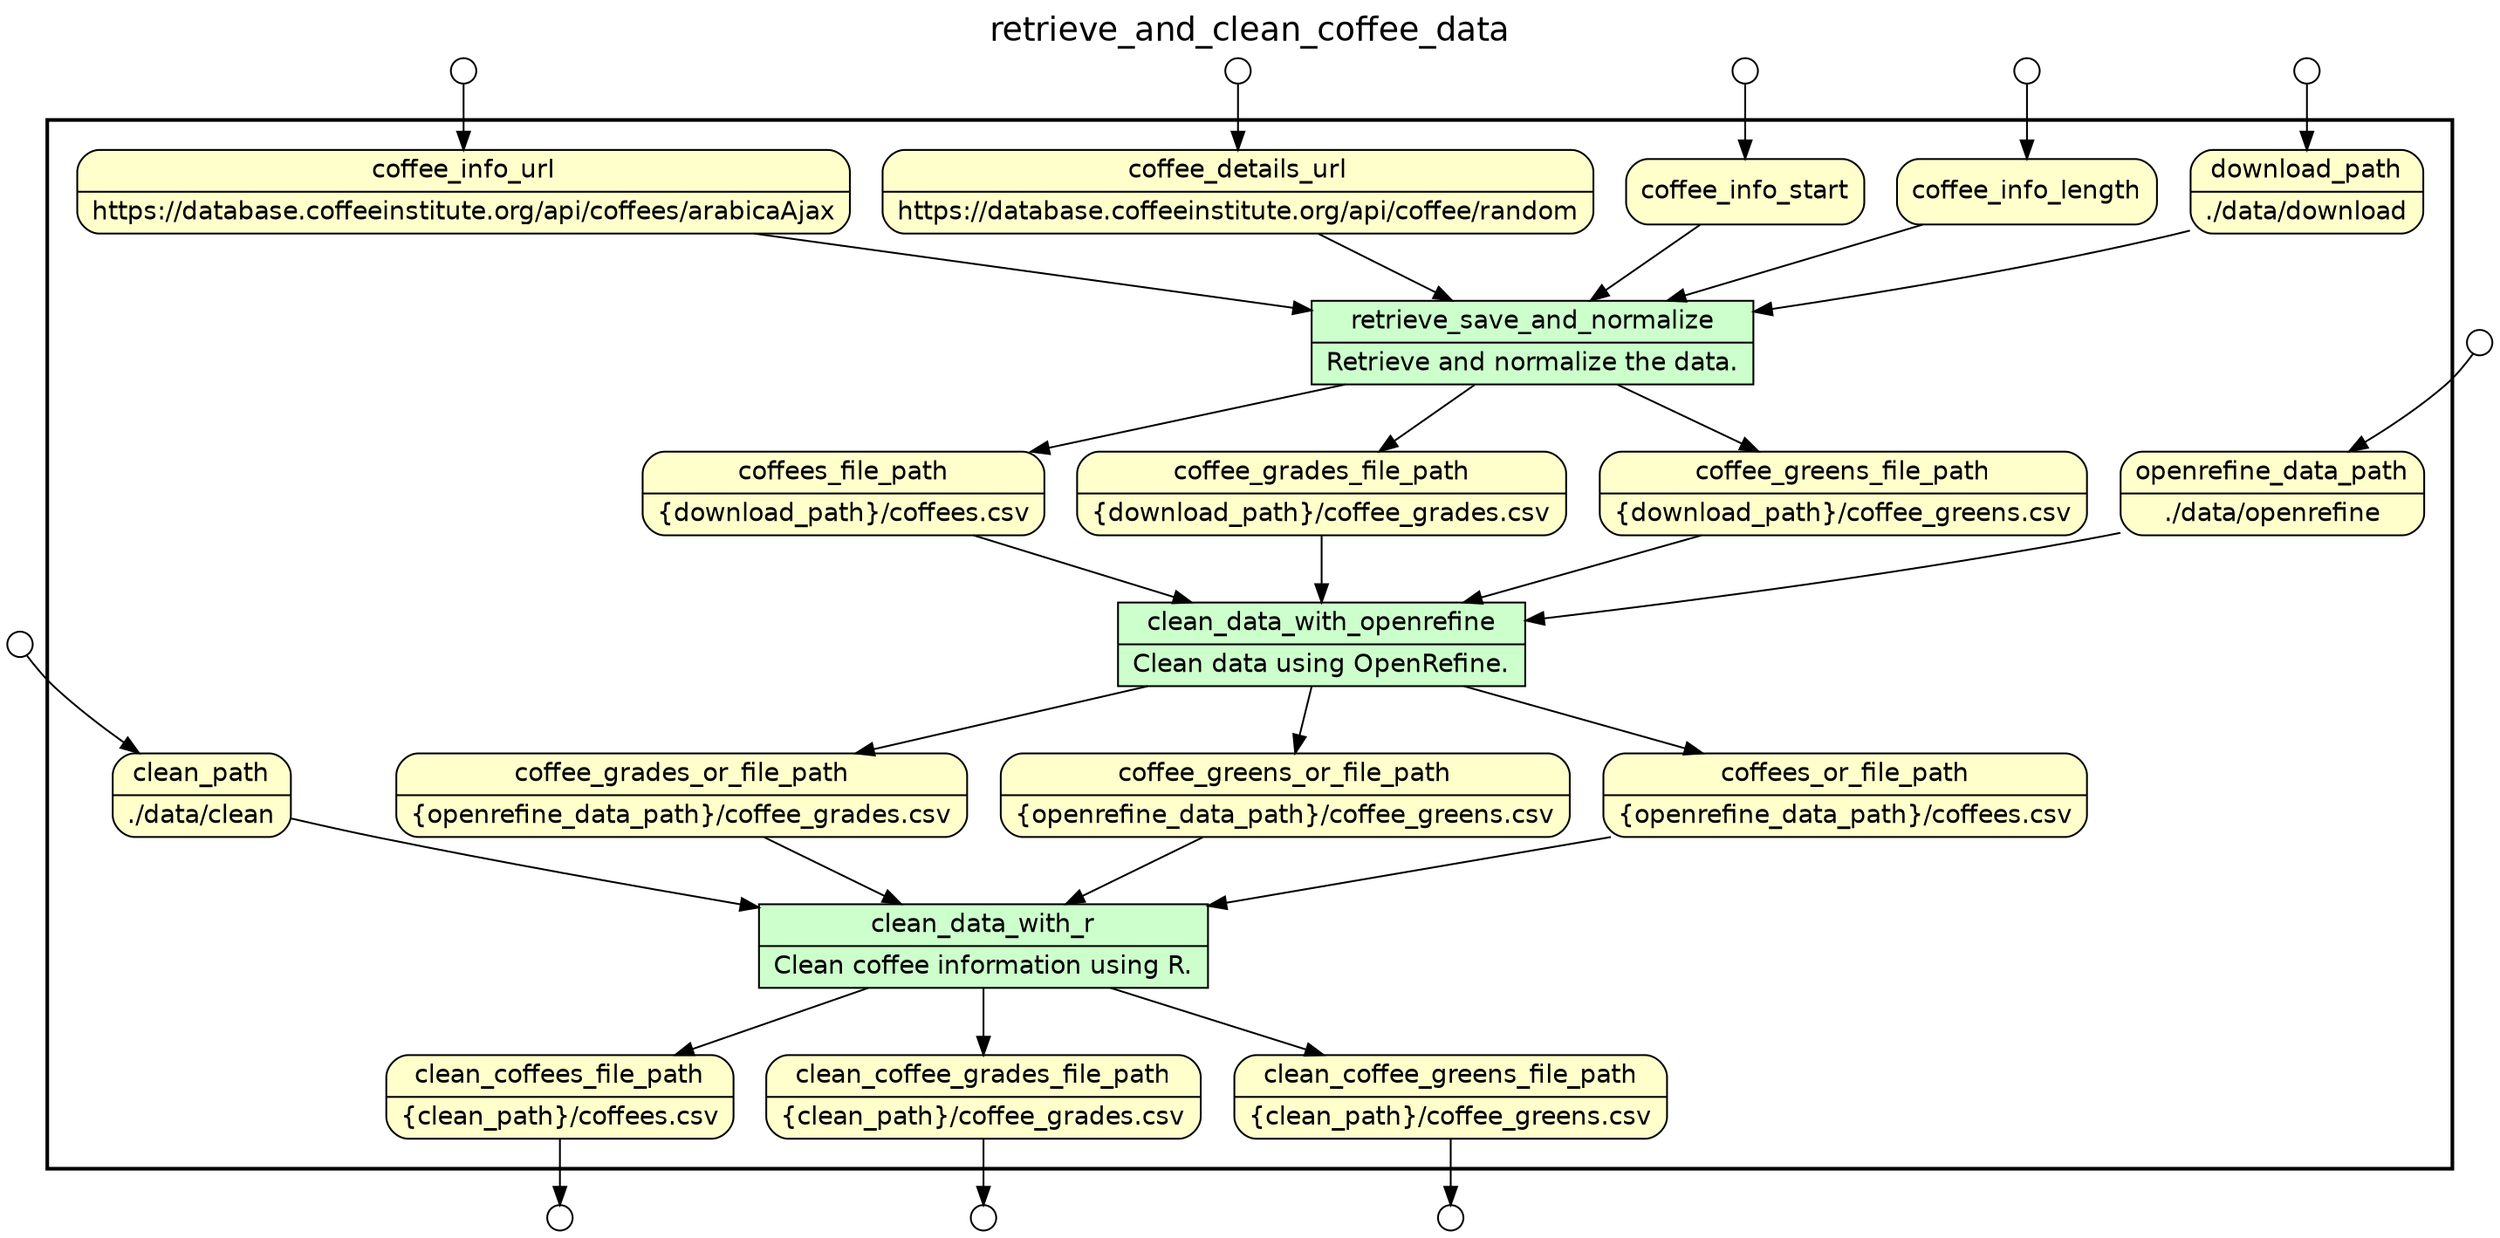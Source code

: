 
/* Start of top-level graph */
digraph Workflow {
rankdir=TB

/* Title for graph */
fontname=Helvetica; fontsize=18; labelloc=t
label=retrieve_and_clean_coffee_data

/* Start of double cluster for drawing box around nodes in workflow */
subgraph cluster_workflow_box_outer { label=""; color=black; penwidth=2
subgraph cluster_workflow_box_inner { label=""; penwidth=0

/* Style for nodes representing atomic programs in workflow */
node[shape=box style=filled fillcolor="#CCFFCC" peripheries=1 fontname=Helvetica]

/* Nodes representing atomic programs in workflow */

/* Style for nodes representing composite programs (sub-workflows) in workflow */
node[shape=box style=filled fillcolor="#CCFFCC" peripheries=2 fontname=Helvetica]

/* Nodes representing composite programs (sub-workflows) in workflow */
retrieve_save_and_normalize [shape=record rankdir=LR label="{<f0> retrieve_save_and_normalize |<f1> Retrieve and normalize the data.}"];
clean_data_with_openrefine [shape=record rankdir=LR label="{<f0> clean_data_with_openrefine |<f1> Clean data using OpenRefine.}"];
clean_data_with_r [shape=record rankdir=LR label="{<f0> clean_data_with_r |<f1> Clean coffee information using R.}"];

/* Style for nodes representing non-parameter data channels in workflow */
node[shape=box style="rounded,filled" fillcolor="#FFFFCC" peripheries=1 fontname=Helvetica]

/* Nodes for non-parameter data channels in workflow */
coffee_info_url [shape=record rankdir=LR label="{<f0> coffee_info_url |<f1> https\://database.coffeeinstitute.org/api/coffees/arabicaAjax}"];
coffee_details_url [shape=record rankdir=LR label="{<f0> coffee_details_url |<f1> https\://database.coffeeinstitute.org/api/coffee/random}"];
coffee_info_start
coffee_info_length
download_path [shape=record rankdir=LR label="{<f0> download_path |<f1> ./data/download}"];
openrefine_data_path [shape=record rankdir=LR label="{<f0> openrefine_data_path |<f1> ./data/openrefine}"];
coffees_file_path [shape=record rankdir=LR label="{<f0> coffees_file_path |<f1> \{download_path\}/coffees.csv}"];
coffee_grades_file_path [shape=record rankdir=LR label="{<f0> coffee_grades_file_path |<f1> \{download_path\}/coffee_grades.csv}"];
coffee_greens_file_path [shape=record rankdir=LR label="{<f0> coffee_greens_file_path |<f1> \{download_path\}/coffee_greens.csv}"];
clean_path [shape=record rankdir=LR label="{<f0> clean_path |<f1> ./data/clean}"];
coffees_or_file_path [shape=record rankdir=LR label="{<f0> coffees_or_file_path |<f1> \{openrefine_data_path\}/coffees.csv}"];
coffee_grades_or_file_path [shape=record rankdir=LR label="{<f0> coffee_grades_or_file_path |<f1> \{openrefine_data_path\}/coffee_grades.csv}"];
coffee_greens_or_file_path [shape=record rankdir=LR label="{<f0> coffee_greens_or_file_path |<f1> \{openrefine_data_path\}/coffee_greens.csv}"];
clean_coffees_file_path [shape=record rankdir=LR label="{<f0> clean_coffees_file_path |<f1> \{clean_path\}/coffees.csv}"];
clean_coffee_grades_file_path [shape=record rankdir=LR label="{<f0> clean_coffee_grades_file_path |<f1> \{clean_path\}/coffee_grades.csv}"];
clean_coffee_greens_file_path [shape=record rankdir=LR label="{<f0> clean_coffee_greens_file_path |<f1> \{clean_path\}/coffee_greens.csv}"];

/* Style for nodes representing parameter channels in workflow */
node[shape=box style="rounded,filled" fillcolor="#FCFCFC" peripheries=1 fontname=Helvetica]

/* Nodes representing parameter channels in workflow */

/* Edges representing connections between programs and channels */
retrieve_save_and_normalize -> coffees_file_path
retrieve_save_and_normalize -> coffee_grades_file_path
retrieve_save_and_normalize -> coffee_greens_file_path
coffee_info_url -> retrieve_save_and_normalize
coffee_details_url -> retrieve_save_and_normalize
coffee_info_start -> retrieve_save_and_normalize
coffee_info_length -> retrieve_save_and_normalize
download_path -> retrieve_save_and_normalize
clean_data_with_openrefine -> coffees_or_file_path
clean_data_with_openrefine -> coffee_grades_or_file_path
clean_data_with_openrefine -> coffee_greens_or_file_path
openrefine_data_path -> clean_data_with_openrefine
coffees_file_path -> clean_data_with_openrefine
coffee_grades_file_path -> clean_data_with_openrefine
coffee_greens_file_path -> clean_data_with_openrefine
clean_data_with_r -> clean_coffees_file_path
clean_data_with_r -> clean_coffee_grades_file_path
clean_data_with_r -> clean_coffee_greens_file_path
clean_path -> clean_data_with_r
coffees_or_file_path -> clean_data_with_r
coffee_grades_or_file_path -> clean_data_with_r
coffee_greens_or_file_path -> clean_data_with_r

/* End of double cluster for drawing box around nodes in workflow */
}}

/* Style for nodes representing workflow input ports */
node[shape=circle style="rounded,filled" fillcolor="#FFFFFF" peripheries=1 fontname=Helvetica width=0.2]

/* Nodes representing workflow input ports */
coffee_info_url_input_port [label=""]
coffee_details_url_input_port [label=""]
coffee_info_start_input_port [label=""]
coffee_info_length_input_port [label=""]
download_path_input_port [label=""]
openrefine_data_path_input_port [label=""]
clean_path_input_port [label=""]

/* Style for nodes representing workflow output ports */
node[shape=circle style="rounded,filled" fillcolor="#FFFFFF" peripheries=1 fontname=Helvetica width=0.2]

/* Nodes representing workflow output ports */
clean_coffees_file_path_output_port [label=""]
clean_coffee_grades_file_path_output_port [label=""]
clean_coffee_greens_file_path_output_port [label=""]

/* Edges from input ports to channels */
coffee_info_url_input_port -> coffee_info_url
coffee_details_url_input_port -> coffee_details_url
coffee_info_start_input_port -> coffee_info_start
coffee_info_length_input_port -> coffee_info_length
download_path_input_port -> download_path
openrefine_data_path_input_port -> openrefine_data_path
clean_path_input_port -> clean_path

/* Edges from channels to output ports */
clean_coffees_file_path -> clean_coffees_file_path_output_port
clean_coffee_grades_file_path -> clean_coffee_grades_file_path_output_port
clean_coffee_greens_file_path -> clean_coffee_greens_file_path_output_port

/* End of top-level graph */
}

